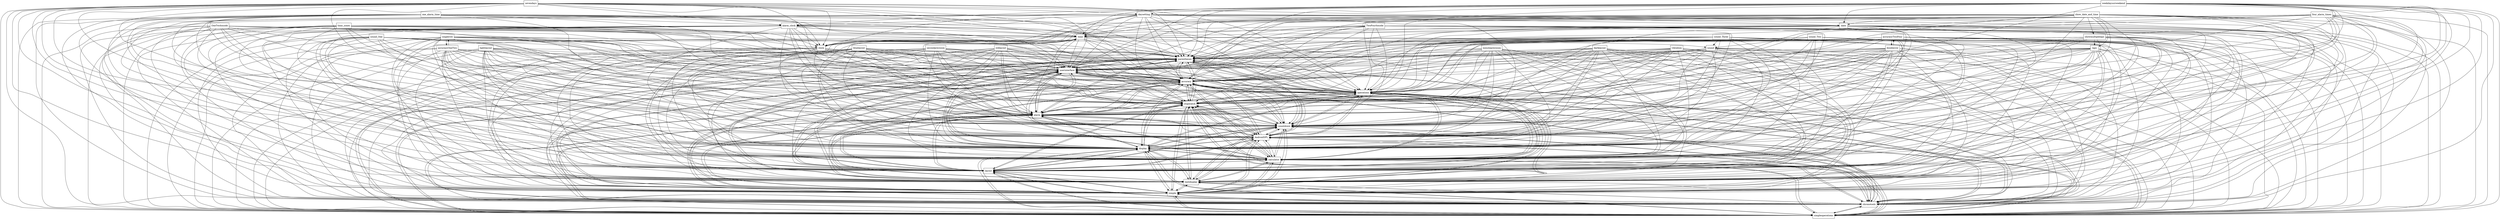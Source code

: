 digraph{
graph [rankdir=TB];
node [shape=box];
edge [arrowhead=normal];
0[label="parentheses",]
1[label="OneTwohmode",]
2[label="darklayout",]
3[label="userinterface",]
4[label="time_zones",]
5[label="simpleoperations",]
6[label="chronotools",]
7[label="sound_Three",]
8[label="stdlayout",]
9[label="sound_One",]
10[label="lightlayout",]
11[label="simple",]
12[label="four_alarm_times",]
13[label="accuracyTwoFour",]
14[label="date",]
15[label="time",]
16[label="textdisplay",]
17[label="minuteprecision",]
18[label="show_date_and_time",]
19[label="daysetting",]
20[label="layout",]
21[label="vibration",]
22[label="bluelayout",]
23[label="calculator",]
24[label="one_alarm_time",]
25[label="weekdaysorweekend",]
26[label="laps",]
27[label="secondprecision",]
28[label="clock",]
29[label="singlerow",]
30[label="sound_Two",]
31[label="display",]
32[label="alarm_clock",]
33[label="AndroidSPL",]
34[label="accuracyOneTwo",]
35[label="countdown",]
36[label="alarm",]
37[label="stopwatch",]
38[label="TwoFourhmode",]
39[label="sound",]
40[label="sevendays",]
41[label="showmultiplelaps",]
42[label="operations",]
43[label="doublerow",]
44[label="accuracy",]
0->3[label="",]
0->5[label="",]
0->6[label="",]
0->11[label="",]
0->16[label="",]
0->20[label="",]
0->23[label="",]
0->31[label="",]
0->33[label="",]
0->35[label="",]
0->36[label="",]
0->37[label="",]
0->42[label="",]
0->44[label="",]
1->0[label="",]
1->3[label="",]
1->5[label="",]
1->6[label="",]
1->11[label="",]
1->15[label="",]
1->16[label="",]
1->20[label="",]
1->23[label="",]
1->28[label="",]
1->31[label="",]
1->33[label="",]
1->35[label="",]
1->36[label="",]
1->37[label="",]
1->42[label="",]
1->44[label="",]
2->0[label="",]
2->3[label="",]
2->5[label="",]
2->6[label="",]
2->11[label="",]
2->16[label="",]
2->20[label="",]
2->23[label="",]
2->31[label="",]
2->33[label="",]
2->35[label="",]
2->36[label="",]
2->37[label="",]
2->42[label="",]
2->44[label="",]
3->0[label="",]
3->5[label="",]
3->6[label="",]
3->11[label="",]
3->16[label="",]
3->20[label="",]
3->23[label="",]
3->31[label="",]
3->33[label="",]
3->35[label="",]
3->36[label="",]
3->37[label="",]
3->42[label="",]
3->44[label="",]
4->0[label="",]
4->3[label="",]
4->5[label="",]
4->6[label="",]
4->11[label="",]
4->15[label="",]
4->16[label="",]
4->20[label="",]
4->23[label="",]
4->28[label="",]
4->31[label="",]
4->33[label="",]
4->35[label="",]
4->36[label="",]
4->37[label="",]
4->42[label="",]
4->44[label="",]
5->0[label="",]
5->3[label="",]
5->6[label="",]
5->11[label="",]
5->16[label="",]
5->20[label="",]
5->23[label="",]
5->31[label="",]
5->33[label="",]
5->35[label="",]
5->36[label="",]
5->37[label="",]
5->42[label="",]
5->44[label="",]
6->0[label="",]
6->3[label="",]
6->5[label="",]
6->11[label="",]
6->16[label="",]
6->20[label="",]
6->23[label="",]
6->31[label="",]
6->33[label="",]
6->35[label="",]
6->36[label="",]
6->37[label="",]
6->42[label="",]
6->44[label="",]
7->0[label="",]
7->3[label="",]
7->5[label="",]
7->6[label="",]
7->11[label="",]
7->16[label="",]
7->20[label="",]
7->23[label="",]
7->31[label="",]
7->33[label="",]
7->35[label="",]
7->36[label="",]
7->37[label="",]
7->39[label="",]
7->42[label="",]
7->44[label="",]
8->0[label="",]
8->3[label="",]
8->5[label="",]
8->6[label="",]
8->11[label="",]
8->16[label="",]
8->20[label="",]
8->23[label="",]
8->31[label="",]
8->33[label="",]
8->35[label="",]
8->36[label="",]
8->37[label="",]
8->42[label="",]
8->44[label="",]
9->0[label="",]
9->3[label="",]
9->5[label="",]
9->6[label="",]
9->11[label="",]
9->16[label="",]
9->20[label="",]
9->23[label="",]
9->31[label="",]
9->33[label="",]
9->35[label="",]
9->36[label="",]
9->37[label="",]
9->39[label="",]
9->42[label="",]
9->44[label="",]
10->0[label="",]
10->3[label="",]
10->5[label="",]
10->6[label="",]
10->11[label="",]
10->16[label="",]
10->20[label="",]
10->23[label="",]
10->31[label="",]
10->33[label="",]
10->35[label="",]
10->36[label="",]
10->37[label="",]
10->42[label="",]
10->44[label="",]
11->0[label="",]
11->3[label="",]
11->5[label="",]
11->6[label="",]
11->16[label="",]
11->20[label="",]
11->23[label="",]
11->31[label="",]
11->33[label="",]
11->35[label="",]
11->36[label="",]
11->37[label="",]
11->42[label="",]
11->44[label="",]
12->0[label="",]
12->3[label="",]
12->5[label="",]
12->6[label="",]
12->11[label="",]
12->15[label="",]
12->16[label="",]
12->20[label="",]
12->23[label="",]
12->28[label="",]
12->31[label="",]
12->32[label="",]
12->33[label="",]
12->35[label="",]
12->36[label="",]
12->37[label="",]
12->42[label="",]
12->44[label="",]
13->0[label="",]
13->3[label="",]
13->5[label="",]
13->6[label="",]
13->11[label="",]
13->16[label="",]
13->20[label="",]
13->23[label="",]
13->31[label="",]
13->33[label="",]
13->35[label="",]
13->36[label="",]
13->37[label="",]
13->42[label="",]
13->43[label="",]
13->44[label="",]
14->0[label="",]
14->3[label="",]
14->5[label="",]
14->6[label="",]
14->11[label="",]
14->15[label="",]
14->16[label="",]
14->20[label="",]
14->23[label="",]
14->28[label="",]
14->31[label="",]
14->33[label="",]
14->35[label="",]
14->36[label="",]
14->37[label="",]
14->42[label="",]
14->44[label="",]
15->0[label="",]
15->3[label="",]
15->5[label="",]
15->6[label="",]
15->11[label="",]
15->16[label="",]
15->20[label="",]
15->23[label="",]
15->28[label="",]
15->31[label="",]
15->33[label="",]
15->35[label="",]
15->36[label="",]
15->37[label="",]
15->42[label="",]
15->44[label="",]
16->0[label="",]
16->3[label="",]
16->5[label="",]
16->6[label="",]
16->11[label="",]
16->20[label="",]
16->23[label="",]
16->31[label="",]
16->33[label="",]
16->35[label="",]
16->36[label="",]
16->37[label="",]
16->42[label="",]
16->44[label="",]
17->0[label="",]
17->3[label="",]
17->5[label="",]
17->6[label="",]
17->11[label="",]
17->16[label="",]
17->20[label="",]
17->23[label="",]
17->31[label="",]
17->33[label="",]
17->35[label="",]
17->36[label="",]
17->37[label="",]
17->42[label="",]
17->44[label="",]
18->0[label="",]
18->3[label="",]
18->5[label="",]
18->6[label="",]
18->11[label="",]
18->14[label="",]
18->15[label="",]
18->16[label="",]
18->20[label="",]
18->23[label="",]
18->26[label="",]
18->28[label="",]
18->31[label="",]
18->33[label="",]
18->35[label="",]
18->36[label="",]
18->37[label="",]
18->41[label="",]
18->42[label="",]
18->44[label="",]
19->0[label="",]
19->3[label="",]
19->5[label="",]
19->6[label="",]
19->11[label="",]
19->14[label="",]
19->15[label="",]
19->16[label="",]
19->20[label="",]
19->23[label="",]
19->28[label="",]
19->31[label="",]
19->32[label="",]
19->33[label="",]
19->35[label="",]
19->36[label="",]
19->37[label="",]
19->42[label="",]
19->44[label="",]
20->0[label="",]
20->3[label="",]
20->5[label="",]
20->6[label="",]
20->11[label="",]
20->16[label="",]
20->23[label="",]
20->31[label="",]
20->33[label="",]
20->35[label="",]
20->36[label="",]
20->37[label="",]
20->42[label="",]
20->44[label="",]
21->0[label="",]
21->3[label="",]
21->5[label="",]
21->6[label="",]
21->11[label="",]
21->16[label="",]
21->20[label="",]
21->23[label="",]
21->31[label="",]
21->33[label="",]
21->35[label="",]
21->36[label="",]
21->37[label="",]
21->42[label="",]
21->44[label="",]
22->0[label="",]
22->3[label="",]
22->5[label="",]
22->6[label="",]
22->11[label="",]
22->16[label="",]
22->20[label="",]
22->23[label="",]
22->31[label="",]
22->33[label="",]
22->35[label="",]
22->36[label="",]
22->37[label="",]
22->42[label="",]
22->44[label="",]
23->0[label="",]
23->3[label="",]
23->5[label="",]
23->6[label="",]
23->11[label="",]
23->16[label="",]
23->20[label="",]
23->31[label="",]
23->33[label="",]
23->35[label="",]
23->36[label="",]
23->37[label="",]
23->42[label="",]
23->44[label="",]
24->0[label="",]
24->3[label="",]
24->5[label="",]
24->6[label="",]
24->11[label="",]
24->15[label="",]
24->16[label="",]
24->20[label="",]
24->23[label="",]
24->28[label="",]
24->31[label="",]
24->32[label="",]
24->33[label="",]
24->35[label="",]
24->36[label="",]
24->37[label="",]
24->42[label="",]
24->44[label="",]
25->0[label="",]
25->3[label="",]
25->5[label="",]
25->6[label="",]
25->11[label="",]
25->14[label="",]
25->15[label="",]
25->16[label="",]
25->19[label="",]
25->20[label="",]
25->23[label="",]
25->28[label="",]
25->31[label="",]
25->32[label="",]
25->33[label="",]
25->35[label="",]
25->36[label="",]
25->37[label="",]
25->42[label="",]
25->44[label="",]
26->0[label="",]
26->3[label="",]
26->5[label="",]
26->6[label="",]
26->11[label="",]
26->16[label="",]
26->20[label="",]
26->23[label="",]
26->31[label="",]
26->33[label="",]
26->35[label="",]
26->36[label="",]
26->37[label="",]
26->42[label="",]
26->44[label="",]
27->0[label="",]
27->3[label="",]
27->5[label="",]
27->6[label="",]
27->11[label="",]
27->16[label="",]
27->20[label="",]
27->23[label="",]
27->31[label="",]
27->33[label="",]
27->35[label="",]
27->36[label="",]
27->37[label="",]
27->42[label="",]
27->44[label="",]
28->0[label="",]
28->3[label="",]
28->5[label="",]
28->6[label="",]
28->11[label="",]
28->15[label="",]
28->16[label="",]
28->20[label="",]
28->23[label="",]
28->31[label="",]
28->33[label="",]
28->35[label="",]
28->36[label="",]
28->37[label="",]
28->42[label="",]
28->44[label="",]
29->0[label="",]
29->3[label="",]
29->5[label="",]
29->6[label="",]
29->11[label="",]
29->16[label="",]
29->20[label="",]
29->23[label="",]
29->31[label="",]
29->33[label="",]
29->34[label="",]
29->35[label="",]
29->36[label="",]
29->37[label="",]
29->42[label="",]
29->44[label="",]
30->0[label="",]
30->3[label="",]
30->5[label="",]
30->6[label="",]
30->11[label="",]
30->16[label="",]
30->20[label="",]
30->23[label="",]
30->31[label="",]
30->33[label="",]
30->35[label="",]
30->36[label="",]
30->37[label="",]
30->39[label="",]
30->42[label="",]
30->44[label="",]
31->0[label="",]
31->3[label="",]
31->5[label="",]
31->6[label="",]
31->11[label="",]
31->16[label="",]
31->20[label="",]
31->23[label="",]
31->33[label="",]
31->35[label="",]
31->36[label="",]
31->37[label="",]
31->42[label="",]
31->44[label="",]
32->0[label="",]
32->3[label="",]
32->5[label="",]
32->6[label="",]
32->11[label="",]
32->15[label="",]
32->16[label="",]
32->20[label="",]
32->23[label="",]
32->28[label="",]
32->31[label="",]
32->33[label="",]
32->35[label="",]
32->36[label="",]
32->37[label="",]
32->42[label="",]
32->44[label="",]
33->0[label="",]
33->3[label="",]
33->5[label="",]
33->6[label="",]
33->11[label="",]
33->16[label="",]
33->20[label="",]
33->23[label="",]
33->31[label="",]
33->35[label="",]
33->36[label="",]
33->37[label="",]
33->42[label="",]
33->44[label="",]
34->0[label="",]
34->3[label="",]
34->5[label="",]
34->6[label="",]
34->11[label="",]
34->16[label="",]
34->20[label="",]
34->23[label="",]
34->29[label="",]
34->31[label="",]
34->33[label="",]
34->35[label="",]
34->36[label="",]
34->37[label="",]
34->42[label="",]
34->44[label="",]
35->0[label="",]
35->3[label="",]
35->5[label="",]
35->6[label="",]
35->11[label="",]
35->16[label="",]
35->20[label="",]
35->23[label="",]
35->31[label="",]
35->33[label="",]
35->36[label="",]
35->37[label="",]
35->42[label="",]
35->44[label="",]
36->0[label="",]
36->3[label="",]
36->5[label="",]
36->6[label="",]
36->11[label="",]
36->16[label="",]
36->20[label="",]
36->23[label="",]
36->31[label="",]
36->33[label="",]
36->35[label="",]
36->37[label="",]
36->42[label="",]
36->44[label="",]
37->0[label="",]
37->3[label="",]
37->5[label="",]
37->6[label="",]
37->11[label="",]
37->16[label="",]
37->20[label="",]
37->23[label="",]
37->31[label="",]
37->33[label="",]
37->35[label="",]
37->36[label="",]
37->42[label="",]
37->44[label="",]
38->0[label="",]
38->3[label="",]
38->5[label="",]
38->6[label="",]
38->11[label="",]
38->15[label="",]
38->16[label="",]
38->20[label="",]
38->23[label="",]
38->28[label="",]
38->31[label="",]
38->33[label="",]
38->35[label="",]
38->36[label="",]
38->37[label="",]
38->42[label="",]
38->44[label="",]
39->0[label="",]
39->3[label="",]
39->5[label="",]
39->6[label="",]
39->11[label="",]
39->16[label="",]
39->20[label="",]
39->23[label="",]
39->31[label="",]
39->33[label="",]
39->35[label="",]
39->36[label="",]
39->37[label="",]
39->42[label="",]
39->44[label="",]
40->0[label="",]
40->3[label="",]
40->5[label="",]
40->6[label="",]
40->11[label="",]
40->14[label="",]
40->15[label="",]
40->16[label="",]
40->19[label="",]
40->20[label="",]
40->23[label="",]
40->28[label="",]
40->31[label="",]
40->32[label="",]
40->33[label="",]
40->35[label="",]
40->36[label="",]
40->37[label="",]
40->42[label="",]
40->44[label="",]
41->0[label="",]
41->3[label="",]
41->5[label="",]
41->6[label="",]
41->11[label="",]
41->16[label="",]
41->20[label="",]
41->23[label="",]
41->26[label="",]
41->31[label="",]
41->33[label="",]
41->35[label="",]
41->36[label="",]
41->37[label="",]
41->42[label="",]
41->44[label="",]
42->0[label="",]
42->3[label="",]
42->5[label="",]
42->6[label="",]
42->11[label="",]
42->16[label="",]
42->20[label="",]
42->23[label="",]
42->31[label="",]
42->33[label="",]
42->35[label="",]
42->36[label="",]
42->37[label="",]
42->44[label="",]
43->0[label="",]
43->3[label="",]
43->5[label="",]
43->6[label="",]
43->11[label="",]
43->13[label="",]
43->16[label="",]
43->20[label="",]
43->23[label="",]
43->31[label="",]
43->33[label="",]
43->35[label="",]
43->36[label="",]
43->37[label="",]
43->42[label="",]
43->44[label="",]
44->0[label="",]
44->3[label="",]
44->5[label="",]
44->6[label="",]
44->11[label="",]
44->16[label="",]
44->20[label="",]
44->23[label="",]
44->31[label="",]
44->33[label="",]
44->35[label="",]
44->36[label="",]
44->37[label="",]
44->42[label="",]
}
